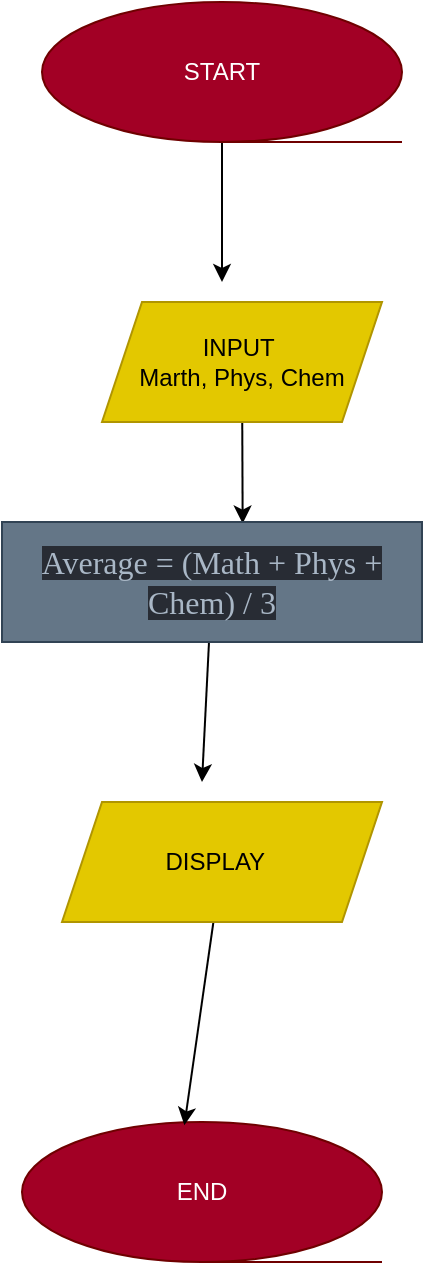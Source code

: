 <mxfile>
    <diagram id="NhBf6c_ZvfS47qg1Cr2i" name="Page-1">
        <mxGraphModel dx="832" dy="568" grid="1" gridSize="10" guides="1" tooltips="1" connect="1" arrows="1" fold="1" page="1" pageScale="1" pageWidth="850" pageHeight="1100" math="0" shadow="0">
            <root>
                <mxCell id="0"/>
                <mxCell id="1" parent="0"/>
                <mxCell id="6" style="edgeStyle=none;html=1;exitX=0.5;exitY=1;exitDx=0;exitDy=0;" edge="1" parent="1" source="3">
                    <mxGeometry relative="1" as="geometry">
                        <mxPoint x="400" y="140" as="targetPoint"/>
                    </mxGeometry>
                </mxCell>
                <mxCell id="3" value="START" style="shape=tapeData;whiteSpace=wrap;html=1;perimeter=ellipsePerimeter;fillColor=#a20025;fontColor=#ffffff;strokeColor=#6F0000;" vertex="1" parent="1">
                    <mxGeometry x="310" width="180" height="70" as="geometry"/>
                </mxCell>
                <mxCell id="4" value="END" style="shape=tapeData;whiteSpace=wrap;html=1;perimeter=ellipsePerimeter;fillColor=#a20025;fontColor=#ffffff;strokeColor=#6F0000;" vertex="1" parent="1">
                    <mxGeometry x="300" y="560" width="180" height="70" as="geometry"/>
                </mxCell>
                <mxCell id="12" style="edgeStyle=none;html=1;entryX=0.573;entryY=0.013;entryDx=0;entryDy=0;entryPerimeter=0;" edge="1" parent="1" source="7" target="8">
                    <mxGeometry relative="1" as="geometry"/>
                </mxCell>
                <mxCell id="7" value="INPUT&amp;nbsp;&lt;br&gt;Marth, Phys, Chem" style="shape=parallelogram;perimeter=parallelogramPerimeter;whiteSpace=wrap;html=1;fixedSize=1;fillColor=#e3c800;fontColor=#000000;strokeColor=#B09500;" vertex="1" parent="1">
                    <mxGeometry x="340" y="150" width="140" height="60" as="geometry"/>
                </mxCell>
                <mxCell id="14" style="edgeStyle=none;html=1;" edge="1" parent="1" source="8">
                    <mxGeometry relative="1" as="geometry">
                        <mxPoint x="390" y="390" as="targetPoint"/>
                    </mxGeometry>
                </mxCell>
                <mxCell id="8" value="&lt;span style=&quot;color: rgb(169, 183, 198); font-family: &amp;quot;Roboto Flex&amp;quot;; font-size: 16px; text-align: left; background-color: rgb(40, 44, 52);&quot;&gt;Average = (Math + Phys + Chem) / 3&lt;/span&gt;" style="rounded=0;whiteSpace=wrap;html=1;fillColor=#647687;fontColor=#ffffff;strokeColor=#314354;" vertex="1" parent="1">
                    <mxGeometry x="290" y="260" width="210" height="60" as="geometry"/>
                </mxCell>
                <mxCell id="15" style="edgeStyle=none;html=1;entryX=0.451;entryY=0.023;entryDx=0;entryDy=0;entryPerimeter=0;" edge="1" parent="1" source="13" target="4">
                    <mxGeometry relative="1" as="geometry"/>
                </mxCell>
                <mxCell id="13" value="DISPLAY&amp;nbsp;&amp;nbsp;" style="shape=parallelogram;perimeter=parallelogramPerimeter;whiteSpace=wrap;html=1;fixedSize=1;fillColor=#e3c800;fontColor=#000000;strokeColor=#B09500;" vertex="1" parent="1">
                    <mxGeometry x="320" y="400" width="160" height="60" as="geometry"/>
                </mxCell>
            </root>
        </mxGraphModel>
    </diagram>
</mxfile>